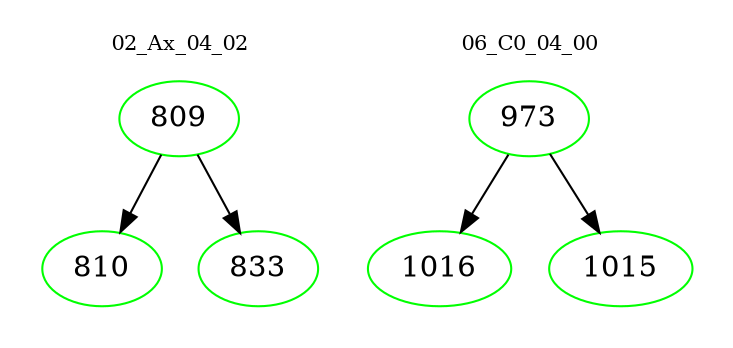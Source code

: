 digraph{
subgraph cluster_0 {
color = white
label = "02_Ax_04_02";
fontsize=10;
T0_809 [label="809", color="green"]
T0_809 -> T0_810 [color="black"]
T0_810 [label="810", color="green"]
T0_809 -> T0_833 [color="black"]
T0_833 [label="833", color="green"]
}
subgraph cluster_1 {
color = white
label = "06_C0_04_00";
fontsize=10;
T1_973 [label="973", color="green"]
T1_973 -> T1_1016 [color="black"]
T1_1016 [label="1016", color="green"]
T1_973 -> T1_1015 [color="black"]
T1_1015 [label="1015", color="green"]
}
}
